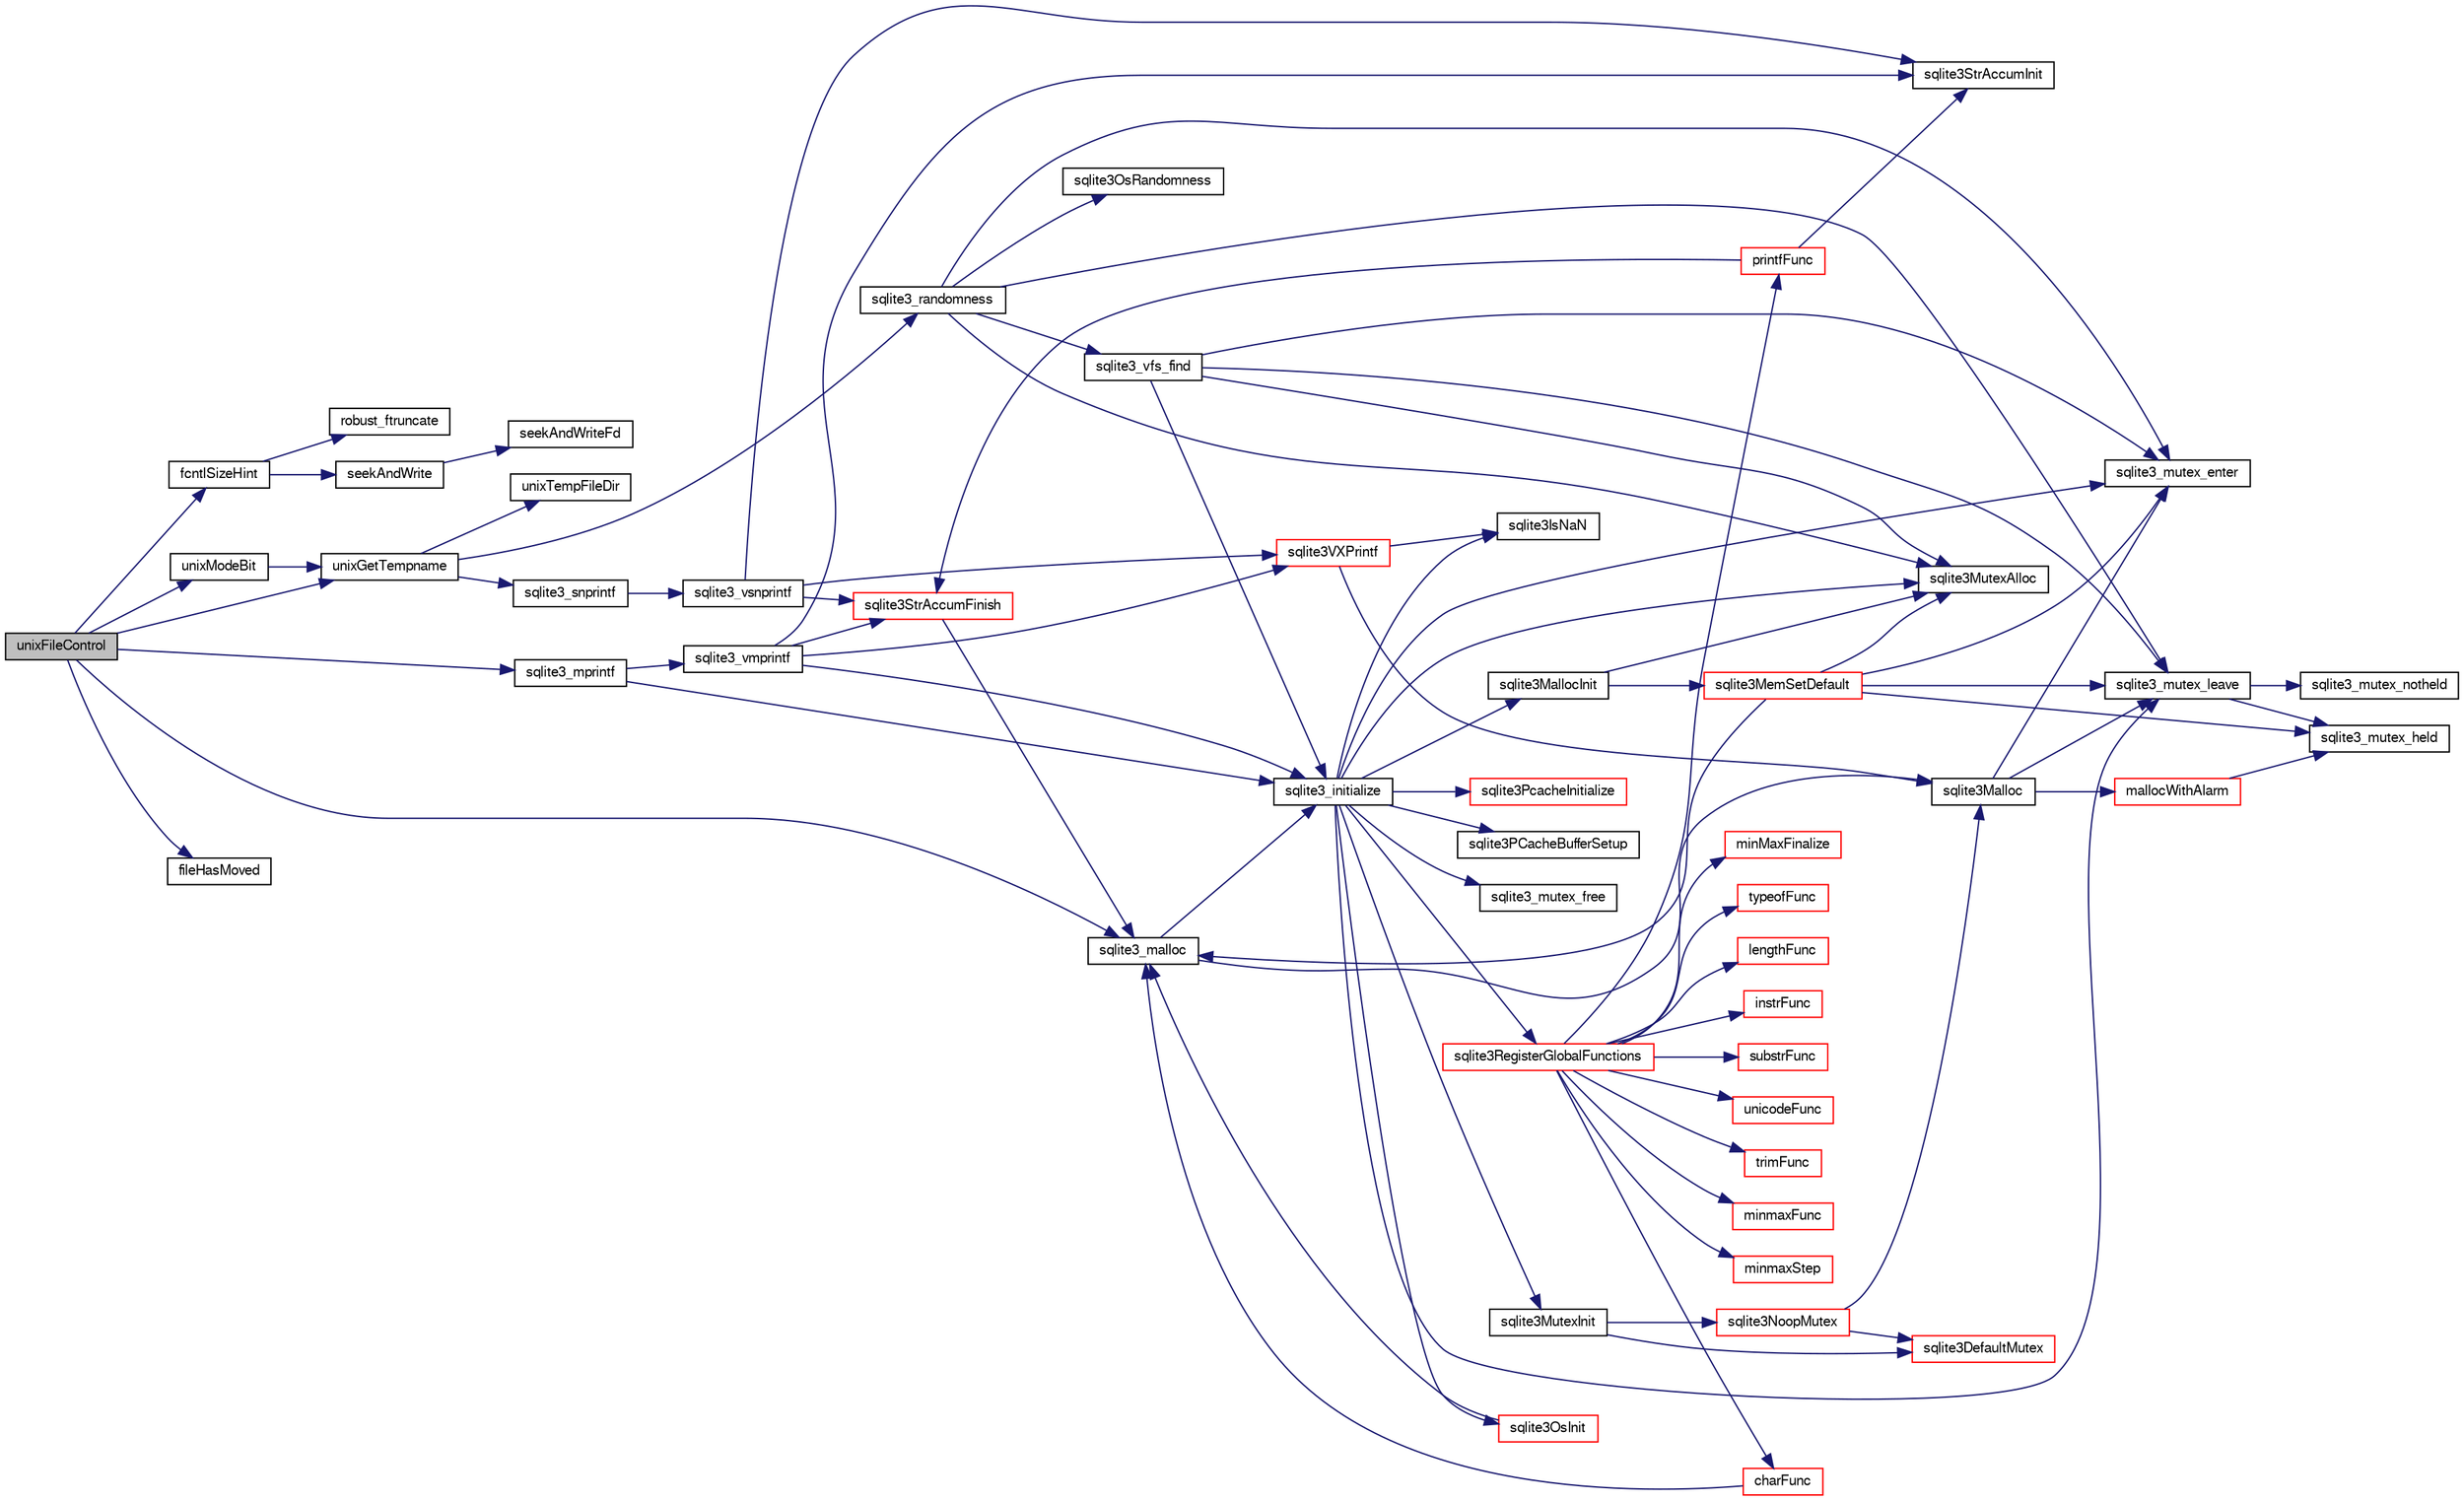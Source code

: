 digraph "unixFileControl"
{
  edge [fontname="FreeSans",fontsize="10",labelfontname="FreeSans",labelfontsize="10"];
  node [fontname="FreeSans",fontsize="10",shape=record];
  rankdir="LR";
  Node846285 [label="unixFileControl",height=0.2,width=0.4,color="black", fillcolor="grey75", style="filled", fontcolor="black"];
  Node846285 -> Node846286 [color="midnightblue",fontsize="10",style="solid",fontname="FreeSans"];
  Node846286 [label="fcntlSizeHint",height=0.2,width=0.4,color="black", fillcolor="white", style="filled",URL="$sqlite3_8c.html#a83b00fec4238518b00e315fe0eff28e6"];
  Node846286 -> Node846287 [color="midnightblue",fontsize="10",style="solid",fontname="FreeSans"];
  Node846287 [label="robust_ftruncate",height=0.2,width=0.4,color="black", fillcolor="white", style="filled",URL="$sqlite3_8c.html#a06b890498ad27dd838ec6f17f3dfa5c2"];
  Node846286 -> Node846288 [color="midnightblue",fontsize="10",style="solid",fontname="FreeSans"];
  Node846288 [label="seekAndWrite",height=0.2,width=0.4,color="black", fillcolor="white", style="filled",URL="$sqlite3_8c.html#ad863c78df6608ad70a90ca625c97f772"];
  Node846288 -> Node846289 [color="midnightblue",fontsize="10",style="solid",fontname="FreeSans"];
  Node846289 [label="seekAndWriteFd",height=0.2,width=0.4,color="black", fillcolor="white", style="filled",URL="$sqlite3_8c.html#a895b2d10c731bd0795d183c55e703602"];
  Node846285 -> Node846290 [color="midnightblue",fontsize="10",style="solid",fontname="FreeSans"];
  Node846290 [label="unixModeBit",height=0.2,width=0.4,color="black", fillcolor="white", style="filled",URL="$sqlite3_8c.html#a2508a74b47b850a9f5a559a28681f394"];
  Node846290 -> Node846291 [color="midnightblue",fontsize="10",style="solid",fontname="FreeSans"];
  Node846291 [label="unixGetTempname",height=0.2,width=0.4,color="black", fillcolor="white", style="filled",URL="$sqlite3_8c.html#ad53f02dff404aec729bd406c00998d12"];
  Node846291 -> Node846292 [color="midnightblue",fontsize="10",style="solid",fontname="FreeSans"];
  Node846292 [label="unixTempFileDir",height=0.2,width=0.4,color="black", fillcolor="white", style="filled",URL="$sqlite3_8c.html#ac01d6bdb259b4aafddfc589d114614a4"];
  Node846291 -> Node846293 [color="midnightblue",fontsize="10",style="solid",fontname="FreeSans"];
  Node846293 [label="sqlite3_snprintf",height=0.2,width=0.4,color="black", fillcolor="white", style="filled",URL="$sqlite3_8c.html#aa2695a752e971577f5784122f2013c40"];
  Node846293 -> Node846294 [color="midnightblue",fontsize="10",style="solid",fontname="FreeSans"];
  Node846294 [label="sqlite3_vsnprintf",height=0.2,width=0.4,color="black", fillcolor="white", style="filled",URL="$sqlite3_8c.html#a0862c03aea71d62847e452aa655add42"];
  Node846294 -> Node846295 [color="midnightblue",fontsize="10",style="solid",fontname="FreeSans"];
  Node846295 [label="sqlite3StrAccumInit",height=0.2,width=0.4,color="black", fillcolor="white", style="filled",URL="$sqlite3_8c.html#aabf95e113b9d54d519cd15a56215f560"];
  Node846294 -> Node846296 [color="midnightblue",fontsize="10",style="solid",fontname="FreeSans"];
  Node846296 [label="sqlite3VXPrintf",height=0.2,width=0.4,color="red", fillcolor="white", style="filled",URL="$sqlite3_8c.html#a63c25806c9bd4a2b76f9a0eb232c6bde"];
  Node846296 -> Node846315 [color="midnightblue",fontsize="10",style="solid",fontname="FreeSans"];
  Node846315 [label="sqlite3Malloc",height=0.2,width=0.4,color="black", fillcolor="white", style="filled",URL="$sqlite3_8c.html#a361a2eaa846b1885f123abe46f5d8b2b"];
  Node846315 -> Node846309 [color="midnightblue",fontsize="10",style="solid",fontname="FreeSans"];
  Node846309 [label="sqlite3_mutex_enter",height=0.2,width=0.4,color="black", fillcolor="white", style="filled",URL="$sqlite3_8c.html#a1c12cde690bd89f104de5cbad12a6bf5"];
  Node846315 -> Node846316 [color="midnightblue",fontsize="10",style="solid",fontname="FreeSans"];
  Node846316 [label="mallocWithAlarm",height=0.2,width=0.4,color="red", fillcolor="white", style="filled",URL="$sqlite3_8c.html#ab070d5cf8e48ec8a6a43cf025d48598b"];
  Node846316 -> Node846303 [color="midnightblue",fontsize="10",style="solid",fontname="FreeSans"];
  Node846303 [label="sqlite3_mutex_held",height=0.2,width=0.4,color="black", fillcolor="white", style="filled",URL="$sqlite3_8c.html#acf77da68932b6bc163c5e68547ecc3e7"];
  Node846315 -> Node846311 [color="midnightblue",fontsize="10",style="solid",fontname="FreeSans"];
  Node846311 [label="sqlite3_mutex_leave",height=0.2,width=0.4,color="black", fillcolor="white", style="filled",URL="$sqlite3_8c.html#a5838d235601dbd3c1fa993555c6bcc93"];
  Node846311 -> Node846303 [color="midnightblue",fontsize="10",style="solid",fontname="FreeSans"];
  Node846311 -> Node846312 [color="midnightblue",fontsize="10",style="solid",fontname="FreeSans"];
  Node846312 [label="sqlite3_mutex_notheld",height=0.2,width=0.4,color="black", fillcolor="white", style="filled",URL="$sqlite3_8c.html#a83967c837c1c000d3b5adcfaa688f5dc"];
  Node846296 -> Node846462 [color="midnightblue",fontsize="10",style="solid",fontname="FreeSans"];
  Node846462 [label="sqlite3IsNaN",height=0.2,width=0.4,color="black", fillcolor="white", style="filled",URL="$sqlite3_8c.html#aed4d78203877c3486765ccbc7feebb50"];
  Node846294 -> Node846346 [color="midnightblue",fontsize="10",style="solid",fontname="FreeSans"];
  Node846346 [label="sqlite3StrAccumFinish",height=0.2,width=0.4,color="red", fillcolor="white", style="filled",URL="$sqlite3_8c.html#adb7f26b10ac1b847db6f000ef4c2e2ba"];
  Node846346 -> Node846347 [color="midnightblue",fontsize="10",style="solid",fontname="FreeSans"];
  Node846347 [label="sqlite3_malloc",height=0.2,width=0.4,color="black", fillcolor="white", style="filled",URL="$sqlite3_8c.html#ac79dba55fc32b6a840cf5a9769bce7cd"];
  Node846347 -> Node846321 [color="midnightblue",fontsize="10",style="solid",fontname="FreeSans"];
  Node846321 [label="sqlite3_initialize",height=0.2,width=0.4,color="black", fillcolor="white", style="filled",URL="$sqlite3_8c.html#ab0c0ee2d5d4cf8b28e9572296a8861df"];
  Node846321 -> Node846322 [color="midnightblue",fontsize="10",style="solid",fontname="FreeSans"];
  Node846322 [label="sqlite3MutexInit",height=0.2,width=0.4,color="black", fillcolor="white", style="filled",URL="$sqlite3_8c.html#a7906afcdd1cdb3d0007eb932398a1158"];
  Node846322 -> Node846323 [color="midnightblue",fontsize="10",style="solid",fontname="FreeSans"];
  Node846323 [label="sqlite3DefaultMutex",height=0.2,width=0.4,color="red", fillcolor="white", style="filled",URL="$sqlite3_8c.html#ac895a71e325f9b2f9b862f737c17aca8"];
  Node846322 -> Node846332 [color="midnightblue",fontsize="10",style="solid",fontname="FreeSans"];
  Node846332 [label="sqlite3NoopMutex",height=0.2,width=0.4,color="red", fillcolor="white", style="filled",URL="$sqlite3_8c.html#a09742cde9ef371d94f8201d2cdb543e4"];
  Node846332 -> Node846315 [color="midnightblue",fontsize="10",style="solid",fontname="FreeSans"];
  Node846332 -> Node846323 [color="midnightblue",fontsize="10",style="solid",fontname="FreeSans"];
  Node846321 -> Node846340 [color="midnightblue",fontsize="10",style="solid",fontname="FreeSans"];
  Node846340 [label="sqlite3MutexAlloc",height=0.2,width=0.4,color="black", fillcolor="white", style="filled",URL="$sqlite3_8c.html#a0e3f432ee581f6876b590e7ad7e84e19"];
  Node846321 -> Node846309 [color="midnightblue",fontsize="10",style="solid",fontname="FreeSans"];
  Node846321 -> Node846341 [color="midnightblue",fontsize="10",style="solid",fontname="FreeSans"];
  Node846341 [label="sqlite3MallocInit",height=0.2,width=0.4,color="black", fillcolor="white", style="filled",URL="$sqlite3_8c.html#a9e06f9e7cad0d83ce80ab493c9533552"];
  Node846341 -> Node846342 [color="midnightblue",fontsize="10",style="solid",fontname="FreeSans"];
  Node846342 [label="sqlite3MemSetDefault",height=0.2,width=0.4,color="red", fillcolor="white", style="filled",URL="$sqlite3_8c.html#a162fbfd727e92c5f8f72625b5ff62549"];
  Node846342 -> Node846340 [color="midnightblue",fontsize="10",style="solid",fontname="FreeSans"];
  Node846342 -> Node846309 [color="midnightblue",fontsize="10",style="solid",fontname="FreeSans"];
  Node846342 -> Node846311 [color="midnightblue",fontsize="10",style="solid",fontname="FreeSans"];
  Node846342 -> Node846303 [color="midnightblue",fontsize="10",style="solid",fontname="FreeSans"];
  Node846342 -> Node846347 [color="midnightblue",fontsize="10",style="solid",fontname="FreeSans"];
  Node846341 -> Node846340 [color="midnightblue",fontsize="10",style="solid",fontname="FreeSans"];
  Node846321 -> Node846311 [color="midnightblue",fontsize="10",style="solid",fontname="FreeSans"];
  Node846321 -> Node846384 [color="midnightblue",fontsize="10",style="solid",fontname="FreeSans"];
  Node846384 [label="sqlite3RegisterGlobalFunctions",height=0.2,width=0.4,color="red", fillcolor="white", style="filled",URL="$sqlite3_8c.html#a9f75bd111010f29e1b8d74344473c4ec"];
  Node846384 -> Node846385 [color="midnightblue",fontsize="10",style="solid",fontname="FreeSans"];
  Node846385 [label="trimFunc",height=0.2,width=0.4,color="red", fillcolor="white", style="filled",URL="$sqlite3_8c.html#afad56dbe7f08139a630156e644b14704"];
  Node846384 -> Node846417 [color="midnightblue",fontsize="10",style="solid",fontname="FreeSans"];
  Node846417 [label="minmaxFunc",height=0.2,width=0.4,color="red", fillcolor="white", style="filled",URL="$sqlite3_8c.html#a4d00f48b948fd73cb70bcfd1efc0bfb0"];
  Node846384 -> Node846426 [color="midnightblue",fontsize="10",style="solid",fontname="FreeSans"];
  Node846426 [label="minmaxStep",height=0.2,width=0.4,color="red", fillcolor="white", style="filled",URL="$sqlite3_8c.html#a5b4c0da0f3b61d7ff25ebd30aa22cca4"];
  Node846384 -> Node846430 [color="midnightblue",fontsize="10",style="solid",fontname="FreeSans"];
  Node846430 [label="minMaxFinalize",height=0.2,width=0.4,color="red", fillcolor="white", style="filled",URL="$sqlite3_8c.html#a0439dd90934a2dee93517c50884d5924"];
  Node846384 -> Node846431 [color="midnightblue",fontsize="10",style="solid",fontname="FreeSans"];
  Node846431 [label="typeofFunc",height=0.2,width=0.4,color="red", fillcolor="white", style="filled",URL="$sqlite3_8c.html#aba6c564ff0d6b017de448469d0fb243f"];
  Node846384 -> Node846432 [color="midnightblue",fontsize="10",style="solid",fontname="FreeSans"];
  Node846432 [label="lengthFunc",height=0.2,width=0.4,color="red", fillcolor="white", style="filled",URL="$sqlite3_8c.html#affdabf006c37c26a1c3e325badb83546"];
  Node846384 -> Node846437 [color="midnightblue",fontsize="10",style="solid",fontname="FreeSans"];
  Node846437 [label="instrFunc",height=0.2,width=0.4,color="red", fillcolor="white", style="filled",URL="$sqlite3_8c.html#a8f86ca540b92ac28aaefaa126170cf8c"];
  Node846384 -> Node846439 [color="midnightblue",fontsize="10",style="solid",fontname="FreeSans"];
  Node846439 [label="substrFunc",height=0.2,width=0.4,color="red", fillcolor="white", style="filled",URL="$sqlite3_8c.html#a8a8739d9af5589338113371e440b2734"];
  Node846384 -> Node846448 [color="midnightblue",fontsize="10",style="solid",fontname="FreeSans"];
  Node846448 [label="printfFunc",height=0.2,width=0.4,color="red", fillcolor="white", style="filled",URL="$sqlite3_8c.html#a80ca21d434c7c5b6668bee721331dda8"];
  Node846448 -> Node846295 [color="midnightblue",fontsize="10",style="solid",fontname="FreeSans"];
  Node846448 -> Node846346 [color="midnightblue",fontsize="10",style="solid",fontname="FreeSans"];
  Node846384 -> Node846450 [color="midnightblue",fontsize="10",style="solid",fontname="FreeSans"];
  Node846450 [label="unicodeFunc",height=0.2,width=0.4,color="red", fillcolor="white", style="filled",URL="$sqlite3_8c.html#a1d3d012cbe2276d8d713be80884db355"];
  Node846384 -> Node846452 [color="midnightblue",fontsize="10",style="solid",fontname="FreeSans"];
  Node846452 [label="charFunc",height=0.2,width=0.4,color="red", fillcolor="white", style="filled",URL="$sqlite3_8c.html#ab9b72ce47fcea3c3b92e816435a0fd91"];
  Node846452 -> Node846347 [color="midnightblue",fontsize="10",style="solid",fontname="FreeSans"];
  Node846321 -> Node846562 [color="midnightblue",fontsize="10",style="solid",fontname="FreeSans"];
  Node846562 [label="sqlite3PcacheInitialize",height=0.2,width=0.4,color="red", fillcolor="white", style="filled",URL="$sqlite3_8c.html#a2902c61ddc88bea002c4d69fe4052b1f"];
  Node846321 -> Node846563 [color="midnightblue",fontsize="10",style="solid",fontname="FreeSans"];
  Node846563 [label="sqlite3OsInit",height=0.2,width=0.4,color="red", fillcolor="white", style="filled",URL="$sqlite3_8c.html#afeaa886fe1ca086a30fd278b1d069762"];
  Node846563 -> Node846347 [color="midnightblue",fontsize="10",style="solid",fontname="FreeSans"];
  Node846321 -> Node846567 [color="midnightblue",fontsize="10",style="solid",fontname="FreeSans"];
  Node846567 [label="sqlite3PCacheBufferSetup",height=0.2,width=0.4,color="black", fillcolor="white", style="filled",URL="$sqlite3_8c.html#ad18a1eebefdfbc4254f473f7b0101937"];
  Node846321 -> Node846568 [color="midnightblue",fontsize="10",style="solid",fontname="FreeSans"];
  Node846568 [label="sqlite3_mutex_free",height=0.2,width=0.4,color="black", fillcolor="white", style="filled",URL="$sqlite3_8c.html#a2db2e72e08f6873afa9c61b0ec726fec"];
  Node846321 -> Node846462 [color="midnightblue",fontsize="10",style="solid",fontname="FreeSans"];
  Node846347 -> Node846315 [color="midnightblue",fontsize="10",style="solid",fontname="FreeSans"];
  Node846291 -> Node846470 [color="midnightblue",fontsize="10",style="solid",fontname="FreeSans"];
  Node846470 [label="sqlite3_randomness",height=0.2,width=0.4,color="black", fillcolor="white", style="filled",URL="$sqlite3_8c.html#aa452ad88657d4606e137b09c4e9315c7"];
  Node846470 -> Node846340 [color="midnightblue",fontsize="10",style="solid",fontname="FreeSans"];
  Node846470 -> Node846309 [color="midnightblue",fontsize="10",style="solid",fontname="FreeSans"];
  Node846470 -> Node846311 [color="midnightblue",fontsize="10",style="solid",fontname="FreeSans"];
  Node846470 -> Node846471 [color="midnightblue",fontsize="10",style="solid",fontname="FreeSans"];
  Node846471 [label="sqlite3OsRandomness",height=0.2,width=0.4,color="black", fillcolor="white", style="filled",URL="$sqlite3_8c.html#a52a1d01825b7a8a222227bcd0b68d88d"];
  Node846470 -> Node846472 [color="midnightblue",fontsize="10",style="solid",fontname="FreeSans"];
  Node846472 [label="sqlite3_vfs_find",height=0.2,width=0.4,color="black", fillcolor="white", style="filled",URL="$sqlite3_8c.html#a009b28f3d275077f7bb7f3ef37de6095"];
  Node846472 -> Node846321 [color="midnightblue",fontsize="10",style="solid",fontname="FreeSans"];
  Node846472 -> Node846340 [color="midnightblue",fontsize="10",style="solid",fontname="FreeSans"];
  Node846472 -> Node846309 [color="midnightblue",fontsize="10",style="solid",fontname="FreeSans"];
  Node846472 -> Node846311 [color="midnightblue",fontsize="10",style="solid",fontname="FreeSans"];
  Node846285 -> Node846464 [color="midnightblue",fontsize="10",style="solid",fontname="FreeSans"];
  Node846464 [label="sqlite3_mprintf",height=0.2,width=0.4,color="black", fillcolor="white", style="filled",URL="$sqlite3_8c.html#a4ae85b8d9051570b833812ea1f7d632a"];
  Node846464 -> Node846321 [color="midnightblue",fontsize="10",style="solid",fontname="FreeSans"];
  Node846464 -> Node846465 [color="midnightblue",fontsize="10",style="solid",fontname="FreeSans"];
  Node846465 [label="sqlite3_vmprintf",height=0.2,width=0.4,color="black", fillcolor="white", style="filled",URL="$sqlite3_8c.html#af83565027bac906c1485cb8b3516686b"];
  Node846465 -> Node846321 [color="midnightblue",fontsize="10",style="solid",fontname="FreeSans"];
  Node846465 -> Node846295 [color="midnightblue",fontsize="10",style="solid",fontname="FreeSans"];
  Node846465 -> Node846296 [color="midnightblue",fontsize="10",style="solid",fontname="FreeSans"];
  Node846465 -> Node846346 [color="midnightblue",fontsize="10",style="solid",fontname="FreeSans"];
  Node846285 -> Node846347 [color="midnightblue",fontsize="10",style="solid",fontname="FreeSans"];
  Node846285 -> Node846291 [color="midnightblue",fontsize="10",style="solid",fontname="FreeSans"];
  Node846285 -> Node846575 [color="midnightblue",fontsize="10",style="solid",fontname="FreeSans"];
  Node846575 [label="fileHasMoved",height=0.2,width=0.4,color="black", fillcolor="white", style="filled",URL="$sqlite3_8c.html#aed1b95a47cb062b7d814ee860dbf70eb"];
}
